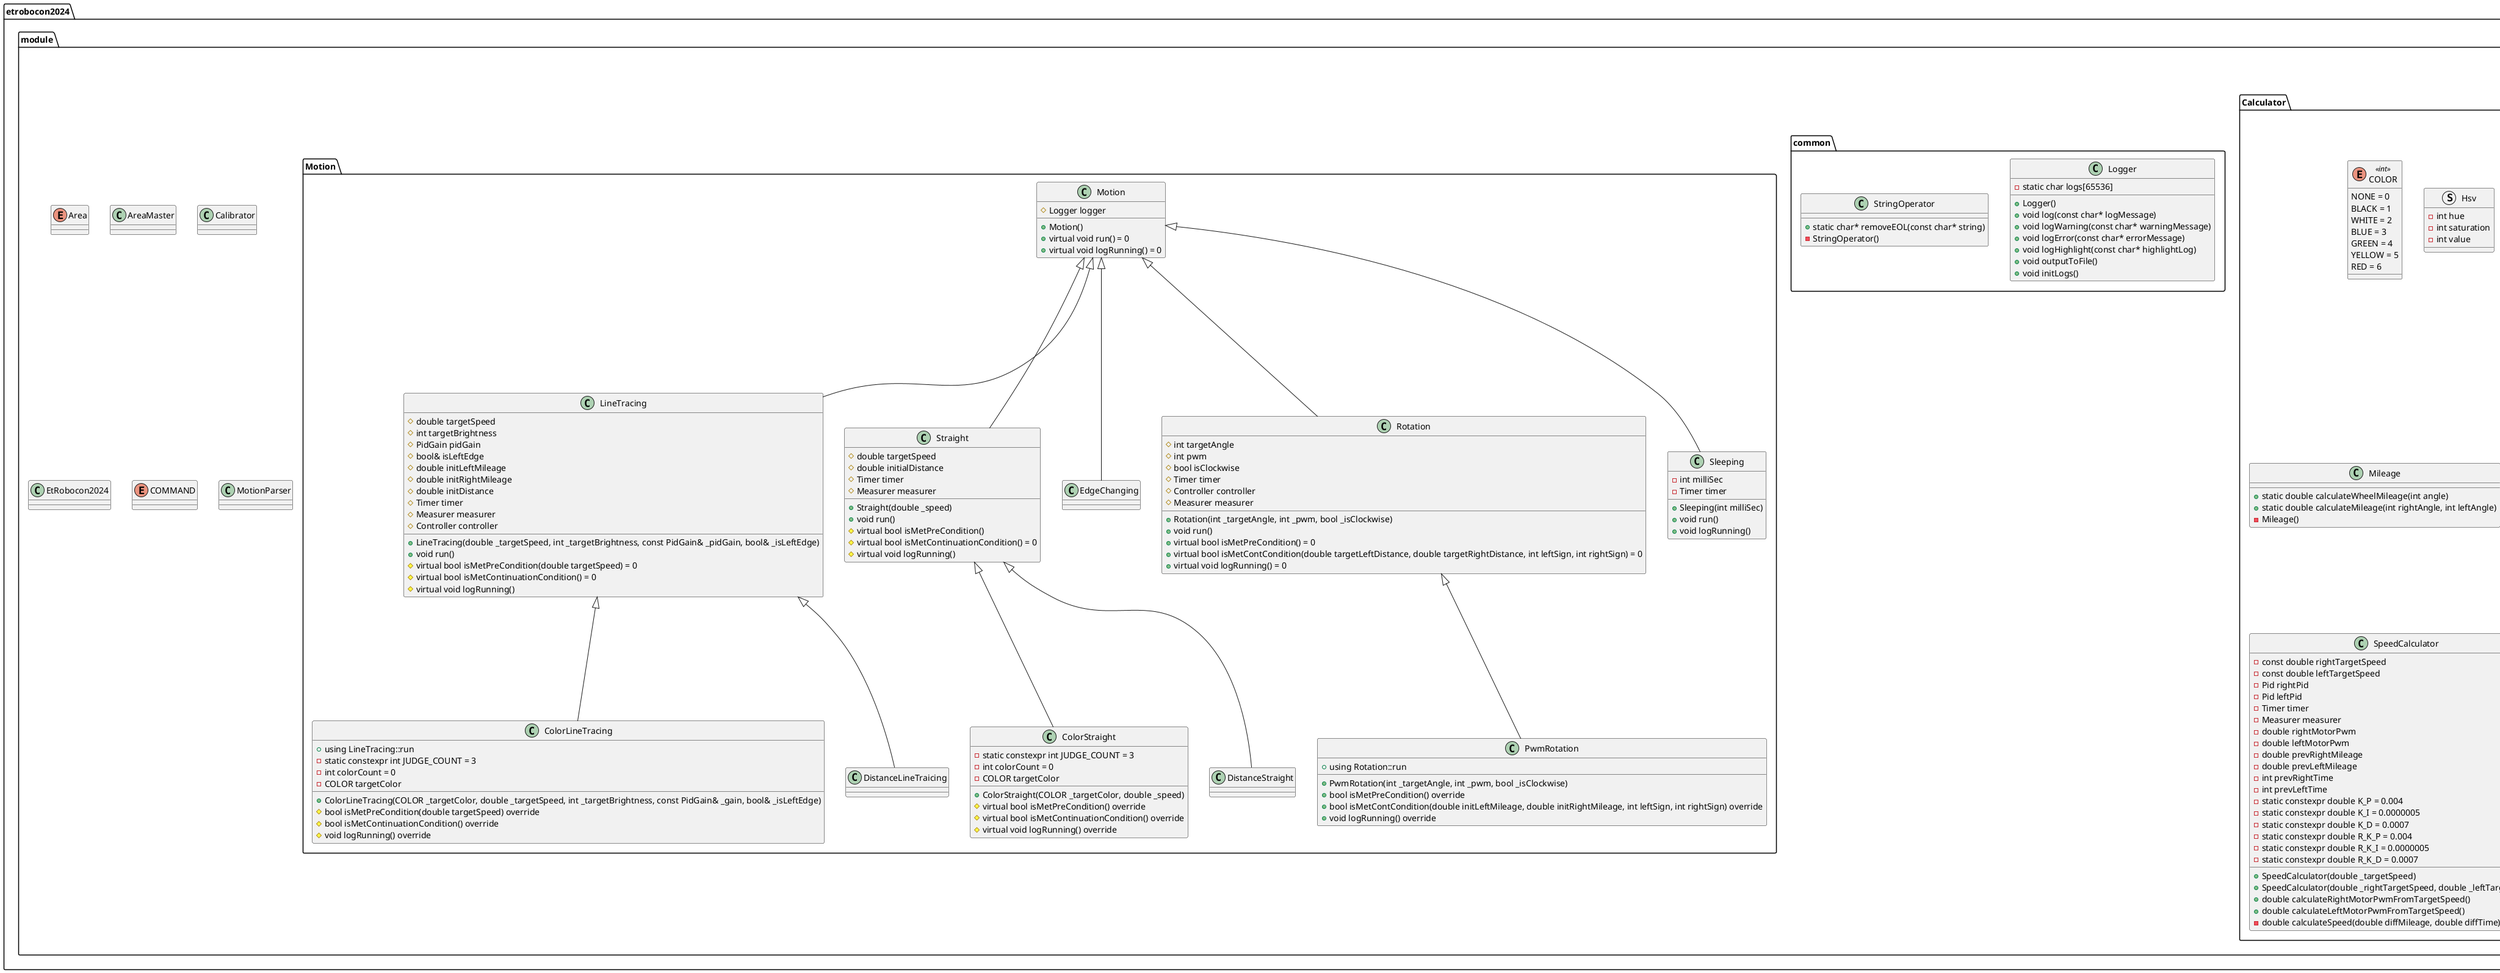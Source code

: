 @startuml sample

package "etrobocon2024" {
    package "module" {
        package "API" {
            class Controller{
                + static constexpr double MOTOR_PWM_MAX = 100.0
                + static constexpr double MOTOR_PWM_MIN = -100.0
                + Controller(rightWheel(PORT_B), leftWheel(PORT_C), armMortor(PORT_A))
                + void setRightMotorPwm(const double pwm)
                + void setLeftMotorPwm(const double pwm)
                + void resetRightMotorPwm()
                + void resetLeftMotorPwm()
                + void resetWheelsMotorPwm()
                + void stopWheelsMotor()
                + void setArmMotorPwm(const double pwm)
                + void resetArmMotorPwm()
                + void stopArmMotor()
                + double getRightMotorPwm()
                + double getLeftMotorPwm()
                - ev3api::Motor rightWheel
                - ev3api::Motor leftWheel
                - ev3api::Motor armMotor
                - static double pwmOfRightWheel
                - static double pwmOfLeftWheel
                - static double pwmOfArm
                - double limitPwmValue(const double inputPwm)
            }

            class Measurer {
                + Measurer(colorSensor(PORT_2),　sonarSensor(PORT_3), leftWheel(PORT_C), rightWheel(PORT_B), armMotor(PORT_A))
                + int getBrightness()
                + rgb_raw_t getRawColor()
                + int getLeftCount()
                + int getRightCount()
                + int getArmMotorCount()
                + bool getLeftButton()
                + bool getRightButton()
                + bool getEnterButton()
                + int getForwardDistance()
                + double getVoltage()
                - ev3api::ColorSensor colorSensor
                - ev3api::SonarSensor sonarSensor
                - ev3api::Motor leftWheel
                - ev3api::Motor rightWheel
                - ev3api::Motor armMotor
            }

            class Timer {
                + Timer()
                + void sleep(int milliSec = 10)
                + int now()
                - ev3api::Clock clock
            }
        }

        package "Calculator" {
            enum COLOR <<int>> {
                NONE = 0
                BLACK = 1
                WHITE = 2
                BLUE = 3
                GREEN = 4
                YELLOW = 5
                RED = 6
            }

            struct Hsv {
                - int hue
                - int saturation
                - int value
            }

            class ColorJudge {
                + ColorJudge() = delete
                + static COLOR getColor(rgb_raw_t const& rgb)
                + static COLOR stringToColor(const char* str)
                + static const char* colorToString(COLOR color)
                - static constexpr int SATURATION_BORDER = 27
                - static constexpr int BLACK_LIMIT_BORDER = 10
                - static constexpr int WHITE_LIMIT_BORDER = 250
                - static constexpr int BLACK_BORDER = 110
                - static constexpr int RED_BORDER = 25
                - static constexpr int YELLOW_BORDER = 50
                - static constexpr int GREEN_BORDER = 170
                - static constexpr int BLUE_BORDER = 300
                - static constexpr rgb_raw_t MAX_RGB = { 244, 245, 252 }
                - static constexpr rgb_raw_t MIN_RGB = { 9, 10, 10 }
                - static Hsv convertRgbToHsv(rgb_raw_t const& rgb)
            }

            class Mileage {
                + static double calculateWheelMileage(int angle)
                + static double calculateMileage(int rightAngle, int leftAngle)
                - Mileage()
            }

            struct PidGain {
                + double kp
                + double ki
                + double kd
                - PidGain(double _kp, double _ki, double _kd)
            }

            class Pid {
                + Pid(double _kp, double _ki, double _kd, double _targetValue)
                + void setPidGain(double _kp, double _ki, double _kd)
                + double calculatePid(double currentValue, double delta = 0.01)
                - PidGain pidGain
                - double prevDeviation
                - double integral
                - double targetValue
            }

            class SpeedCalculator {
                + SpeedCalculator(double _targetSpeed)
                + SpeedCalculator(double _rightTargetSpeed, double _leftTargetSpeed)
                + double calculateRightMotorPwmFromTargetSpeed()
                + double calculateLeftMotorPwmFromTargetSpeed()
                - const double rightTargetSpeed
                - const double leftTargetSpeed
                - Pid rightPid
                - Pid leftPid
                - Timer timer
                - Measurer measurer
                - double rightMotorPwm
                - double leftMotorPwm
                - double prevRightMileage
                - double prevLeftMileage
                - int prevRightTime
                - int prevLeftTime
                - static constexpr double K_P = 0.004
                - static constexpr double K_I = 0.0000005
                - static constexpr double K_D = 0.0007
                - static constexpr double R_K_P = 0.004
                - static constexpr double R_K_I = 0.0000005
                - static constexpr double R_K_D = 0.0007
                - double calculateSpeed(double diffMileage, double diffTime)
            }
        }

        package "common" {
            class Logger {
                + Logger()
                + void log(const char* logMessage)
                + void logWarning(const char* warningMessage)
                + void logError(const char* errorMessage)
                + void logHighlight(const char* highlightLog)
                + void outputToFile()
                + void initLogs()
                - static char logs[65536]
            }

            class StringOperator {
                + static char* removeEOL(const char* string)
                - StringOperator()
            }
        }

        package "Motion" {
            class ColorLineTracing {
                + ColorLineTracing(COLOR _targetColor, double _targetSpeed, int _targetBrightness, const PidGain& _gain, bool& _isLeftEdge)
                + using LineTracing::run
                # bool isMetPreCondition(double targetSpeed) override
                # bool isMetContinuationCondition() override
                # void logRunning() override
                - static constexpr int JUDGE_COUNT = 3
                - int colorCount = 0
                - COLOR targetColor
            }
            LineTracing <|-- ColorLineTracing

            class ColorStraight {
                + ColorStraight(COLOR _targetColor, double _speed)
                # virtual bool isMetPreCondition() override
                # virtual bool isMetContinuationCondition() override
                # virtual void logRunning() override
                - static constexpr int JUDGE_COUNT = 3
                - int colorCount = 0
                - COLOR targetColor
            }
            Straight <|-- ColorStraight

            class DistanceLineTraicing
            LineTracing <|-- DistanceLineTraicing

            class DistanceStraight
            Straight <|-- DistanceStraight

            class EdgeChanging
            Motion <|-- EdgeChanging

            class LineTracing {
                + LineTracing(double _targetSpeed, int _targetBrightness, const PidGain& _pidGain, bool& _isLeftEdge)
                + void run()
                # virtual bool isMetPreCondition(double targetSpeed) = 0
                # virtual bool isMetContinuationCondition() = 0
                # virtual void logRunning()
                # double targetSpeed
                # int targetBrightness
                # PidGain pidGain
                # bool& isLeftEdge
                # double initLeftMileage
                # double initRightMileage
                # double initDistance
                # Timer timer
                # Measurer measurer
                # Controller controller
            }
            Motion <|-- LineTracing

            class Motion {
                + Motion()
                + virtual void run() = 0
                + virtual void logRunning() = 0
                # Logger logger
            }

            class PwmRotation {
                + PwmRotation(int _targetAngle, int _pwm, bool _isClockwise)
                + using Rotation::run
                + bool isMetPreCondition() override
                + bool isMetContCondition(double initLeftMileage, double initRightMileage, int leftSign, int rightSign) override
                + void logRunning() override
            }
            Rotation <|-- PwmRotation

            class Rotation {
                + Rotation(int _targetAngle, int _pwm, bool _isClockwise)
                + void run()
                + virtual bool isMetPreCondition() = 0
                + virtual bool isMetContCondition(double targetLeftDistance, double targetRightDistance, int leftSign, int rightSign) = 0
                + virtual void logRunning() = 0
                # int targetAngle
                # int pwm
                # bool isClockwise
                # Timer timer
                # Controller controller
                # Measurer measurer
            }
            Motion <|-- Rotation

            class Sleeping {
                + Sleeping(int milliSec)
                + void run()
                + void logRunning()
                - int milliSec
                - Timer timer
            }
            Motion <|-- Sleeping

            class Straight {
                + Straight(double _speed)
                + void run()
                # virtual bool isMetPreCondition()
                # virtual bool isMetContinuationCondition() = 0
                # virtual void logRunning()
                # double targetSpeed
                # double initialDistance
                # Timer timer
                # Measurer measurer
            }
            Motion <|-- Straight
        }

        enum Area
        class AreaMaster

        class Calibrator

        class EtRobocon2024

        enum COMMAND

        class MotionParser
    }
}

package "etrobocon2024-camera-system" {
    package "src" {
        class CameraSystem
        class Client
        class DetectObject
        class ImageProcessing
        class ResponseError
        class OfficialInterface
        class RoboSnap
        class TrainTracker
    }
}
@enduml
